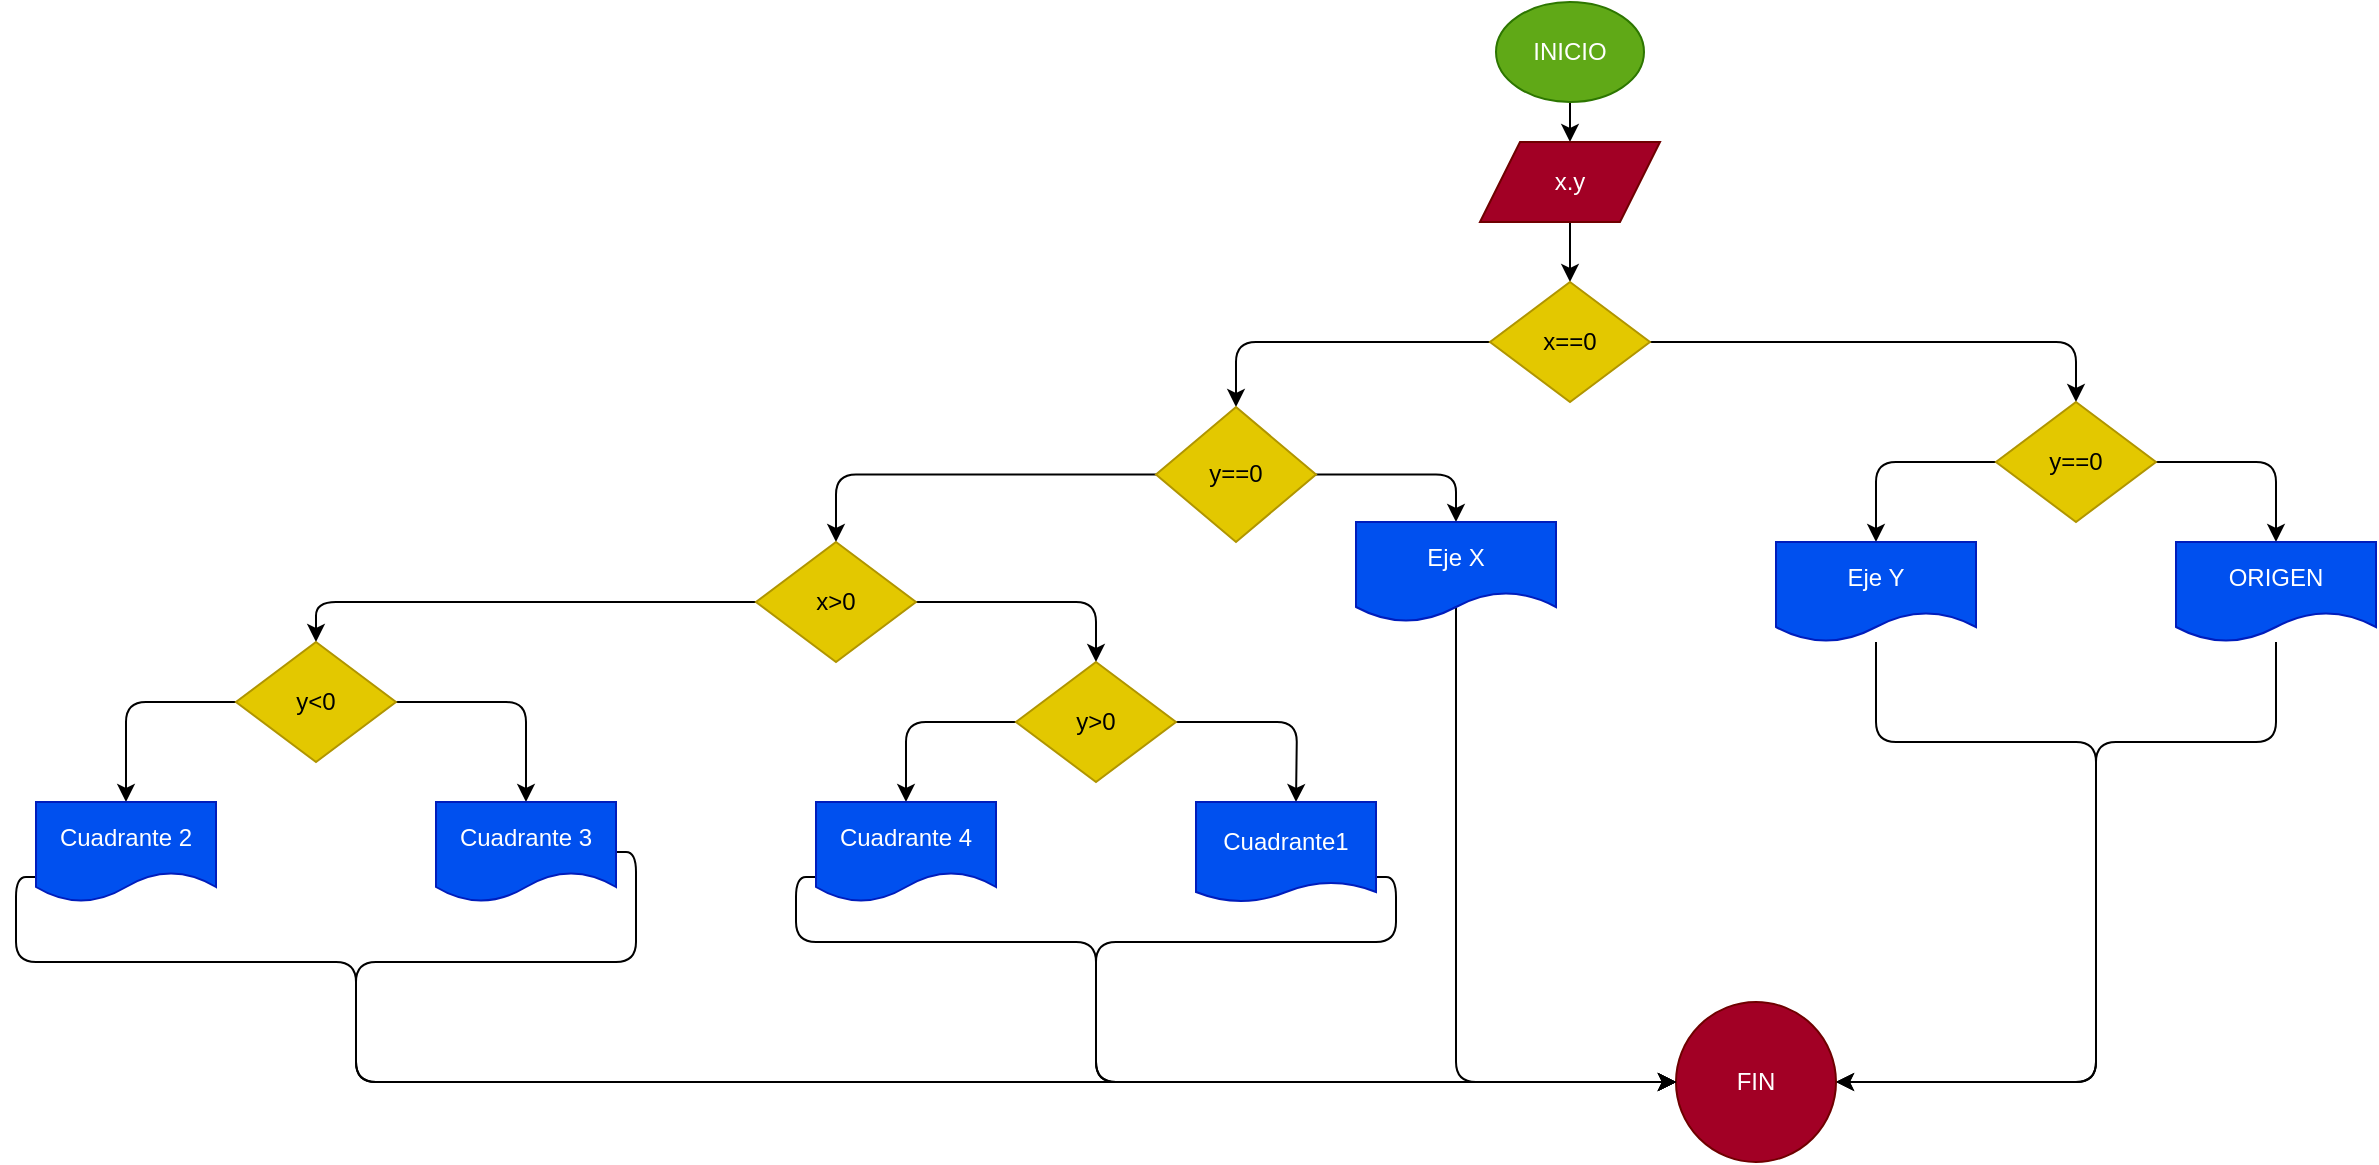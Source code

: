 <mxfile>
    <diagram id="ye_2N9PAoz6PFq2jEelb" name="Página-1">
        <mxGraphModel dx="2298" dy="913" grid="1" gridSize="10" guides="1" tooltips="1" connect="1" arrows="1" fold="1" page="1" pageScale="1" pageWidth="827" pageHeight="1169" math="0" shadow="0">
            <root>
                <mxCell id="0"/>
                <mxCell id="1" parent="0"/>
                <mxCell id="6" style="edgeStyle=none;html=1;exitX=0.5;exitY=1;exitDx=0;exitDy=0;entryX=0.5;entryY=0;entryDx=0;entryDy=0;" parent="1" source="2" target="5" edge="1">
                    <mxGeometry relative="1" as="geometry"/>
                </mxCell>
                <mxCell id="2" value="INICIO" style="ellipse;whiteSpace=wrap;html=1;fillColor=#60a917;fontColor=#ffffff;strokeColor=#2D7600;" parent="1" vertex="1">
                    <mxGeometry x="340" y="10" width="74" height="50" as="geometry"/>
                </mxCell>
                <mxCell id="9" style="edgeStyle=none;html=1;exitX=0.5;exitY=1;exitDx=0;exitDy=0;entryX=0.5;entryY=0;entryDx=0;entryDy=0;" parent="1" source="5" target="7" edge="1">
                    <mxGeometry relative="1" as="geometry"/>
                </mxCell>
                <mxCell id="5" value="x.y" style="shape=parallelogram;perimeter=parallelogramPerimeter;whiteSpace=wrap;html=1;fixedSize=1;fillColor=#a20025;fontColor=#ffffff;strokeColor=#6F0000;" parent="1" vertex="1">
                    <mxGeometry x="332" y="80" width="90" height="40" as="geometry"/>
                </mxCell>
                <mxCell id="13" style="edgeStyle=orthogonalEdgeStyle;html=1;exitX=1;exitY=0.5;exitDx=0;exitDy=0;entryX=0.5;entryY=0;entryDx=0;entryDy=0;" parent="1" source="7" target="14" edge="1">
                    <mxGeometry relative="1" as="geometry">
                        <mxPoint x="640" y="220" as="targetPoint"/>
                        <Array as="points">
                            <mxPoint x="630" y="180"/>
                        </Array>
                    </mxGeometry>
                </mxCell>
                <mxCell id="238" style="edgeStyle=orthogonalEdgeStyle;html=1;exitX=0;exitY=0.5;exitDx=0;exitDy=0;" parent="1" source="7" target="239" edge="1">
                    <mxGeometry relative="1" as="geometry">
                        <mxPoint x="220" y="220" as="targetPoint"/>
                    </mxGeometry>
                </mxCell>
                <mxCell id="7" value="x==0" style="rhombus;whiteSpace=wrap;html=1;fillColor=#e3c800;fontColor=#000000;strokeColor=#B09500;" parent="1" vertex="1">
                    <mxGeometry x="337" y="150" width="80" height="60" as="geometry"/>
                </mxCell>
                <mxCell id="228" style="edgeStyle=orthogonalEdgeStyle;html=1;exitX=0;exitY=0.5;exitDx=0;exitDy=0;entryX=0.5;entryY=0;entryDx=0;entryDy=0;" parent="1" source="14" target="230" edge="1">
                    <mxGeometry relative="1" as="geometry">
                        <mxPoint x="550.067" y="260.05" as="targetPoint"/>
                    </mxGeometry>
                </mxCell>
                <mxCell id="232" value="" style="edgeStyle=orthogonalEdgeStyle;html=1;" parent="1" source="14" target="231" edge="1">
                    <mxGeometry relative="1" as="geometry"/>
                </mxCell>
                <mxCell id="14" value="y==0" style="rhombus;whiteSpace=wrap;html=1;fillColor=#e3c800;fontColor=#000000;strokeColor=#B09500;" parent="1" vertex="1">
                    <mxGeometry x="590" y="210" width="80" height="60" as="geometry"/>
                </mxCell>
                <mxCell id="237" value="" style="edgeStyle=orthogonalEdgeStyle;html=1;entryX=1;entryY=0.5;entryDx=0;entryDy=0;" parent="1" source="230" target="234" edge="1">
                    <mxGeometry relative="1" as="geometry">
                        <mxPoint x="530.0" y="420" as="targetPoint"/>
                        <Array as="points">
                            <mxPoint x="530" y="380"/>
                            <mxPoint x="640" y="380"/>
                            <mxPoint x="640" y="550"/>
                        </Array>
                    </mxGeometry>
                </mxCell>
                <mxCell id="230" value="Eje Y" style="shape=document;whiteSpace=wrap;html=1;boundedLbl=1;fillColor=#0050ef;fontColor=#ffffff;strokeColor=#001DBC;" parent="1" vertex="1">
                    <mxGeometry x="480" y="280" width="100" height="50" as="geometry"/>
                </mxCell>
                <mxCell id="235" value="" style="edgeStyle=orthogonalEdgeStyle;html=1;" parent="1" source="231" target="234" edge="1">
                    <mxGeometry relative="1" as="geometry">
                        <Array as="points">
                            <mxPoint x="730" y="380"/>
                            <mxPoint x="640" y="380"/>
                        </Array>
                    </mxGeometry>
                </mxCell>
                <mxCell id="231" value="ORIGEN" style="shape=document;whiteSpace=wrap;html=1;boundedLbl=1;fillColor=#0050ef;fontColor=#ffffff;strokeColor=#001DBC;" parent="1" vertex="1">
                    <mxGeometry x="680" y="280" width="100" height="50" as="geometry"/>
                </mxCell>
                <mxCell id="234" value="FIN" style="ellipse;whiteSpace=wrap;html=1;fillColor=#a20025;fontColor=#ffffff;strokeColor=#6F0000;" parent="1" vertex="1">
                    <mxGeometry x="430" y="510" width="80" height="80" as="geometry"/>
                </mxCell>
                <mxCell id="243" style="edgeStyle=orthogonalEdgeStyle;html=1;exitX=1;exitY=0.5;exitDx=0;exitDy=0;entryX=0.5;entryY=0;entryDx=0;entryDy=0;" parent="1" source="239" target="244" edge="1">
                    <mxGeometry relative="1" as="geometry">
                        <mxPoint x="310" y="290" as="targetPoint"/>
                    </mxGeometry>
                </mxCell>
                <mxCell id="251" style="edgeStyle=orthogonalEdgeStyle;html=1;exitX=0;exitY=0.5;exitDx=0;exitDy=0;entryX=0.5;entryY=0;entryDx=0;entryDy=0;" parent="1" source="239" target="252" edge="1">
                    <mxGeometry relative="1" as="geometry">
                        <mxPoint x="120" y="290" as="targetPoint"/>
                    </mxGeometry>
                </mxCell>
                <mxCell id="239" value="y==0" style="rhombus;whiteSpace=wrap;html=1;fillColor=#e3c800;fontColor=#000000;strokeColor=#B09500;" parent="1" vertex="1">
                    <mxGeometry x="170" y="212.5" width="80" height="67.5" as="geometry"/>
                </mxCell>
                <mxCell id="249" style="edgeStyle=orthogonalEdgeStyle;html=1;exitX=1;exitY=0.5;exitDx=0;exitDy=0;entryX=0;entryY=0.5;entryDx=0;entryDy=0;" parent="1" source="244" target="234" edge="1">
                    <mxGeometry relative="1" as="geometry">
                        <mxPoint x="400" y="590" as="targetPoint"/>
                        <Array as="points">
                            <mxPoint x="320" y="295"/>
                            <mxPoint x="320" y="550"/>
                        </Array>
                    </mxGeometry>
                </mxCell>
                <mxCell id="244" value="Eje X" style="shape=document;whiteSpace=wrap;html=1;boundedLbl=1;fillColor=#0050ef;fontColor=#ffffff;strokeColor=#001DBC;" parent="1" vertex="1">
                    <mxGeometry x="270" y="270" width="100" height="50" as="geometry"/>
                </mxCell>
                <mxCell id="253" style="edgeStyle=orthogonalEdgeStyle;html=1;exitX=1;exitY=0.5;exitDx=0;exitDy=0;entryX=0.5;entryY=0;entryDx=0;entryDy=0;" parent="1" source="252" target="254" edge="1">
                    <mxGeometry relative="1" as="geometry">
                        <mxPoint x="110" y="350" as="targetPoint"/>
                    </mxGeometry>
                </mxCell>
                <mxCell id="259" style="edgeStyle=orthogonalEdgeStyle;html=1;exitX=0;exitY=0.5;exitDx=0;exitDy=0;entryX=0.5;entryY=0;entryDx=0;entryDy=0;" edge="1" parent="1" source="252" target="260">
                    <mxGeometry relative="1" as="geometry">
                        <mxPoint x="-340" y="360" as="targetPoint"/>
                        <Array as="points">
                            <mxPoint x="-250" y="310"/>
                        </Array>
                    </mxGeometry>
                </mxCell>
                <mxCell id="252" value="x&amp;gt;0" style="rhombus;whiteSpace=wrap;html=1;fillColor=#e3c800;fontColor=#000000;strokeColor=#B09500;" parent="1" vertex="1">
                    <mxGeometry x="-30" y="280" width="80" height="60" as="geometry"/>
                </mxCell>
                <mxCell id="255" style="edgeStyle=orthogonalEdgeStyle;html=1;exitX=1;exitY=0.5;exitDx=0;exitDy=0;" edge="1" parent="1" source="254">
                    <mxGeometry relative="1" as="geometry">
                        <mxPoint x="240" y="410" as="targetPoint"/>
                    </mxGeometry>
                </mxCell>
                <mxCell id="258" style="edgeStyle=orthogonalEdgeStyle;html=1;exitX=0;exitY=0.5;exitDx=0;exitDy=0;entryX=0.5;entryY=0;entryDx=0;entryDy=0;" edge="1" parent="1" source="254" target="257">
                    <mxGeometry relative="1" as="geometry"/>
                </mxCell>
                <mxCell id="254" value="y&amp;gt;0" style="rhombus;whiteSpace=wrap;html=1;fillColor=#e3c800;fontColor=#000000;strokeColor=#B09500;" parent="1" vertex="1">
                    <mxGeometry x="100" y="340" width="80" height="60" as="geometry"/>
                </mxCell>
                <mxCell id="269" style="edgeStyle=orthogonalEdgeStyle;html=1;exitX=1;exitY=0.75;exitDx=0;exitDy=0;entryX=0;entryY=0.5;entryDx=0;entryDy=0;" edge="1" parent="1" source="256" target="234">
                    <mxGeometry relative="1" as="geometry">
                        <mxPoint x="300" y="550" as="targetPoint"/>
                        <Array as="points">
                            <mxPoint x="290" y="448"/>
                            <mxPoint x="290" y="480"/>
                            <mxPoint x="140" y="480"/>
                            <mxPoint x="140" y="550"/>
                        </Array>
                    </mxGeometry>
                </mxCell>
                <mxCell id="256" value="Cuadrante1" style="shape=document;whiteSpace=wrap;html=1;boundedLbl=1;size=0.2;fillColor=#0050ef;fontColor=#ffffff;strokeColor=#001DBC;" vertex="1" parent="1">
                    <mxGeometry x="190" y="410" width="90" height="50" as="geometry"/>
                </mxCell>
                <mxCell id="268" style="edgeStyle=orthogonalEdgeStyle;html=1;exitX=0;exitY=0.75;exitDx=0;exitDy=0;entryX=0;entryY=0.5;entryDx=0;entryDy=0;" edge="1" parent="1" source="257" target="234">
                    <mxGeometry relative="1" as="geometry">
                        <mxPoint x="140" y="610" as="targetPoint"/>
                        <Array as="points">
                            <mxPoint x="-10" y="448"/>
                            <mxPoint x="-10" y="480"/>
                            <mxPoint x="140" y="480"/>
                            <mxPoint x="140" y="550"/>
                        </Array>
                    </mxGeometry>
                </mxCell>
                <mxCell id="257" value="Cuadrante 4" style="shape=document;whiteSpace=wrap;html=1;boundedLbl=1;fillColor=#0050ef;fontColor=#ffffff;strokeColor=#001DBC;" vertex="1" parent="1">
                    <mxGeometry y="410" width="90" height="50" as="geometry"/>
                </mxCell>
                <mxCell id="261" style="edgeStyle=orthogonalEdgeStyle;html=1;exitX=1;exitY=0.5;exitDx=0;exitDy=0;entryX=0.5;entryY=0;entryDx=0;entryDy=0;" edge="1" parent="1" source="260" target="262">
                    <mxGeometry relative="1" as="geometry">
                        <mxPoint x="-160" y="410" as="targetPoint"/>
                    </mxGeometry>
                </mxCell>
                <mxCell id="264" style="edgeStyle=orthogonalEdgeStyle;html=1;exitX=0;exitY=0.5;exitDx=0;exitDy=0;entryX=0.5;entryY=0;entryDx=0;entryDy=0;" edge="1" parent="1" source="260" target="263">
                    <mxGeometry relative="1" as="geometry"/>
                </mxCell>
                <mxCell id="260" value="y&amp;lt;0" style="rhombus;whiteSpace=wrap;html=1;fillColor=#e3c800;fontColor=#000000;strokeColor=#B09500;" vertex="1" parent="1">
                    <mxGeometry x="-290" y="330" width="80" height="60" as="geometry"/>
                </mxCell>
                <mxCell id="266" style="edgeStyle=orthogonalEdgeStyle;html=1;exitX=1;exitY=0.5;exitDx=0;exitDy=0;entryX=0;entryY=0.5;entryDx=0;entryDy=0;" edge="1" parent="1" source="262" target="234">
                    <mxGeometry relative="1" as="geometry">
                        <mxPoint x="-140" y="560" as="targetPoint"/>
                        <Array as="points">
                            <mxPoint x="-90" y="435"/>
                            <mxPoint x="-90" y="490"/>
                            <mxPoint x="-230" y="490"/>
                            <mxPoint x="-230" y="550"/>
                        </Array>
                    </mxGeometry>
                </mxCell>
                <mxCell id="262" value="Cuadrante 3" style="shape=document;whiteSpace=wrap;html=1;boundedLbl=1;fillColor=#0050ef;fontColor=#ffffff;strokeColor=#001DBC;" vertex="1" parent="1">
                    <mxGeometry x="-190" y="410" width="90" height="50" as="geometry"/>
                </mxCell>
                <mxCell id="265" style="edgeStyle=orthogonalEdgeStyle;html=1;exitX=0;exitY=0.75;exitDx=0;exitDy=0;entryX=0;entryY=0.5;entryDx=0;entryDy=0;" edge="1" parent="1" source="263" target="234">
                    <mxGeometry relative="1" as="geometry">
                        <mxPoint x="220" y="580" as="targetPoint"/>
                        <Array as="points">
                            <mxPoint x="-400" y="448"/>
                            <mxPoint x="-400" y="490"/>
                            <mxPoint x="-230" y="490"/>
                            <mxPoint x="-230" y="550"/>
                        </Array>
                    </mxGeometry>
                </mxCell>
                <mxCell id="263" value="Cuadrante 2" style="shape=document;whiteSpace=wrap;html=1;boundedLbl=1;fillColor=#0050ef;fontColor=#ffffff;strokeColor=#001DBC;" vertex="1" parent="1">
                    <mxGeometry x="-390" y="410" width="90" height="50" as="geometry"/>
                </mxCell>
            </root>
        </mxGraphModel>
    </diagram>
</mxfile>